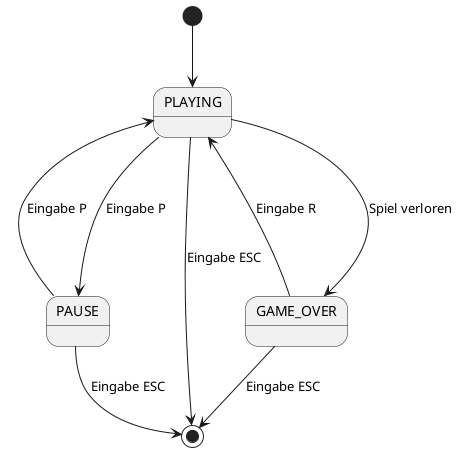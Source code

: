 @startuml

[*] --> PLAYING
PLAYING ---> PAUSE : Eingabe P
PLAYING ---> GAME_OVER : Spiel verloren

PAUSE ---> PLAYING : Eingabe P
GAME_OVER --> PLAYING : Eingabe R

PLAYING --> [*] : Eingabe ESC
PAUSE --> [*] : Eingabe ESC
GAME_OVER --> [*] : Eingabe ESC

@enduml